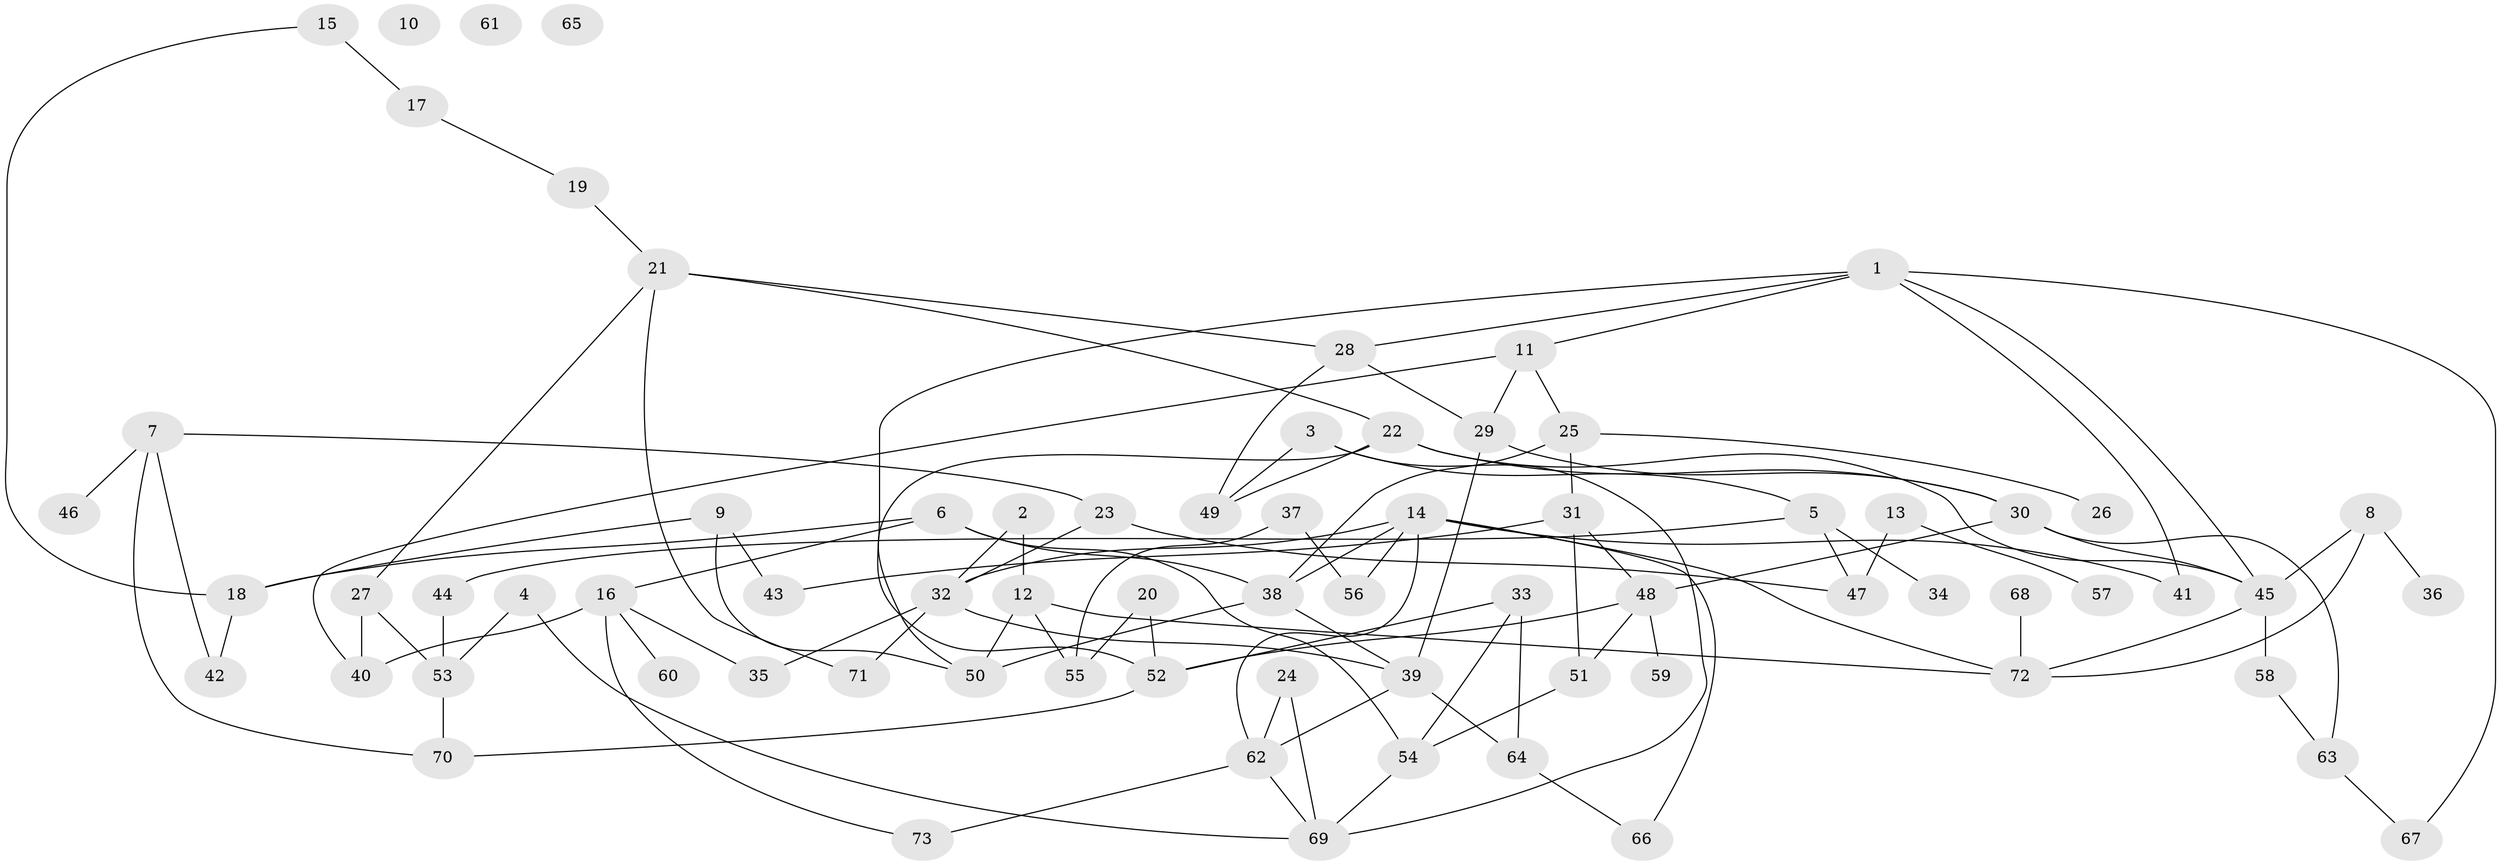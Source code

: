 // coarse degree distribution, {0: 0.14285714285714285, 5: 0.09523809523809523, 1: 0.38095238095238093, 2: 0.14285714285714285, 3: 0.14285714285714285, 7: 0.047619047619047616, 12: 0.047619047619047616}
// Generated by graph-tools (version 1.1) at 2025/43/03/04/25 21:43:32]
// undirected, 73 vertices, 111 edges
graph export_dot {
graph [start="1"]
  node [color=gray90,style=filled];
  1;
  2;
  3;
  4;
  5;
  6;
  7;
  8;
  9;
  10;
  11;
  12;
  13;
  14;
  15;
  16;
  17;
  18;
  19;
  20;
  21;
  22;
  23;
  24;
  25;
  26;
  27;
  28;
  29;
  30;
  31;
  32;
  33;
  34;
  35;
  36;
  37;
  38;
  39;
  40;
  41;
  42;
  43;
  44;
  45;
  46;
  47;
  48;
  49;
  50;
  51;
  52;
  53;
  54;
  55;
  56;
  57;
  58;
  59;
  60;
  61;
  62;
  63;
  64;
  65;
  66;
  67;
  68;
  69;
  70;
  71;
  72;
  73;
  1 -- 11;
  1 -- 28;
  1 -- 41;
  1 -- 45;
  1 -- 52;
  1 -- 67;
  2 -- 12;
  2 -- 32;
  3 -- 5;
  3 -- 49;
  3 -- 69;
  4 -- 53;
  4 -- 69;
  5 -- 34;
  5 -- 44;
  5 -- 47;
  6 -- 16;
  6 -- 18;
  6 -- 38;
  6 -- 54;
  7 -- 23;
  7 -- 42;
  7 -- 46;
  7 -- 70;
  8 -- 36;
  8 -- 45;
  8 -- 72;
  9 -- 18;
  9 -- 43;
  9 -- 50;
  11 -- 25;
  11 -- 29;
  11 -- 40;
  12 -- 50;
  12 -- 55;
  12 -- 72;
  13 -- 47;
  13 -- 57;
  14 -- 32;
  14 -- 38;
  14 -- 41;
  14 -- 56;
  14 -- 62;
  14 -- 66;
  14 -- 72;
  15 -- 17;
  15 -- 18;
  16 -- 35;
  16 -- 40;
  16 -- 60;
  16 -- 73;
  17 -- 19;
  18 -- 42;
  19 -- 21;
  20 -- 52;
  20 -- 55;
  21 -- 22;
  21 -- 27;
  21 -- 28;
  21 -- 71;
  22 -- 30;
  22 -- 45;
  22 -- 49;
  22 -- 50;
  23 -- 32;
  23 -- 47;
  24 -- 62;
  24 -- 69;
  25 -- 26;
  25 -- 31;
  25 -- 38;
  27 -- 40;
  27 -- 53;
  28 -- 29;
  28 -- 49;
  29 -- 30;
  29 -- 39;
  30 -- 45;
  30 -- 48;
  30 -- 63;
  31 -- 43;
  31 -- 48;
  31 -- 51;
  32 -- 35;
  32 -- 39;
  32 -- 71;
  33 -- 52;
  33 -- 54;
  33 -- 64;
  37 -- 55;
  37 -- 56;
  38 -- 39;
  38 -- 50;
  39 -- 62;
  39 -- 64;
  44 -- 53;
  45 -- 58;
  45 -- 72;
  48 -- 51;
  48 -- 52;
  48 -- 59;
  51 -- 54;
  52 -- 70;
  53 -- 70;
  54 -- 69;
  58 -- 63;
  62 -- 69;
  62 -- 73;
  63 -- 67;
  64 -- 66;
  68 -- 72;
}
